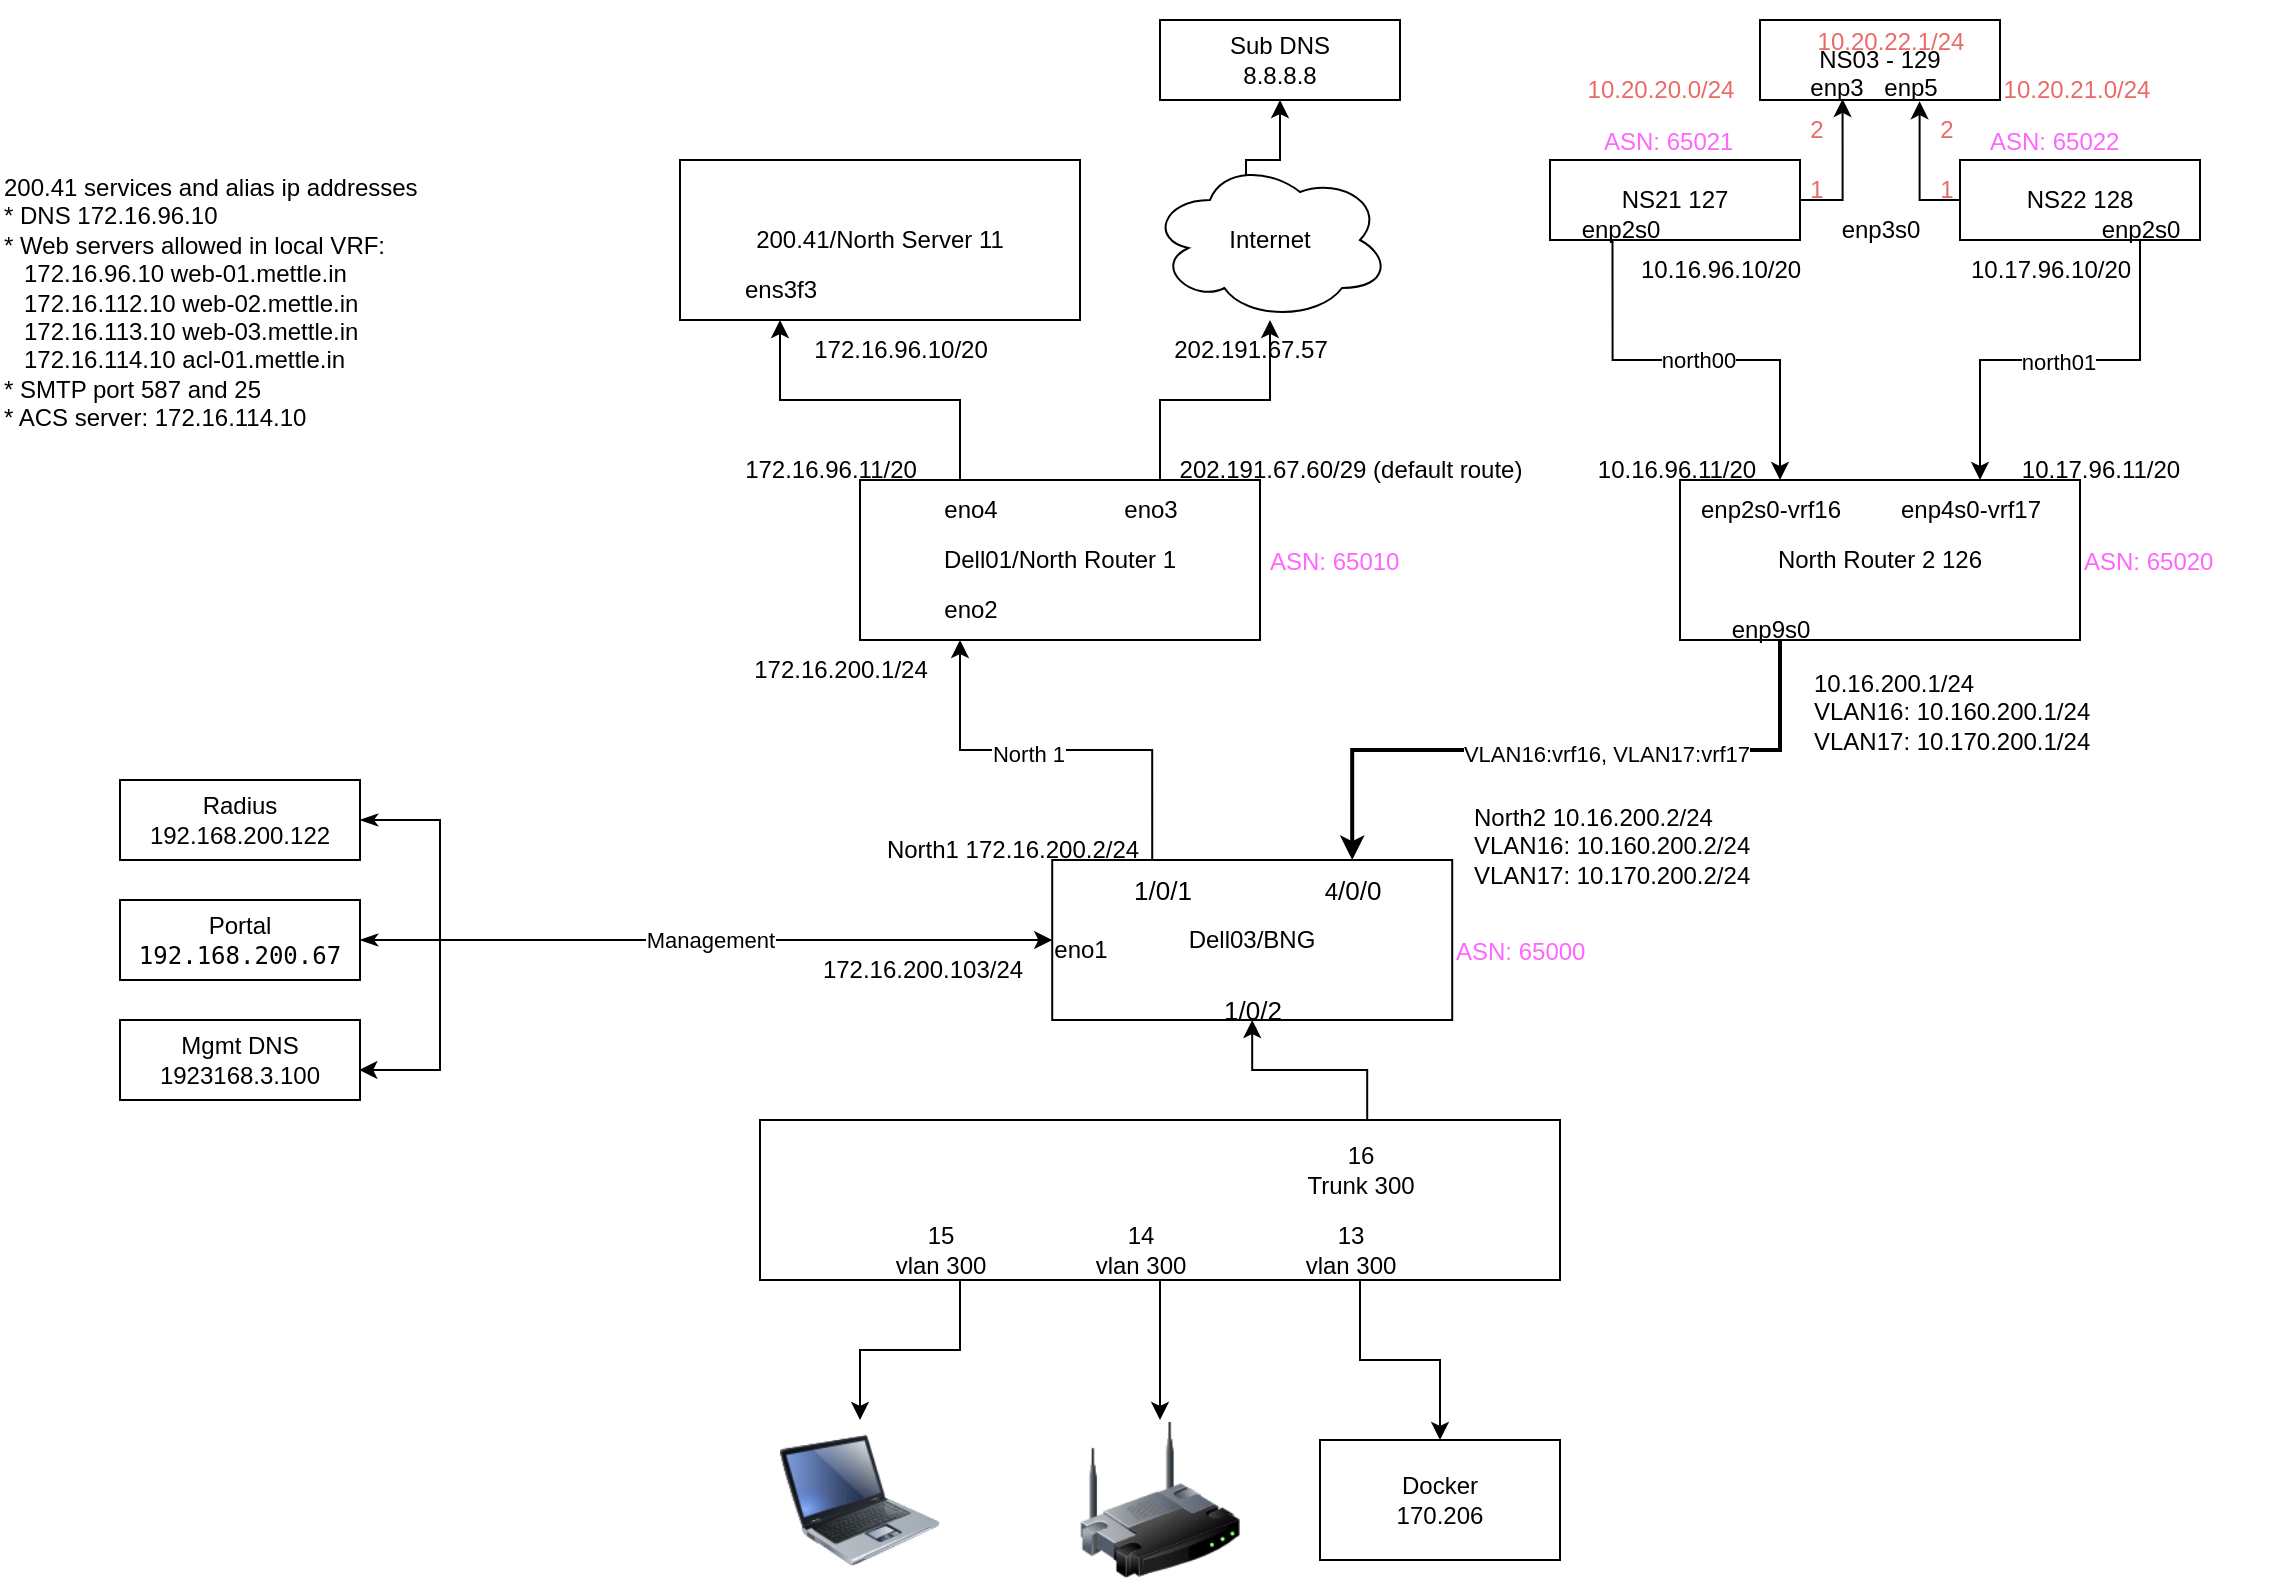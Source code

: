 <mxfile version="24.2.1" type="github">
  <diagram name="Page-1" id="MnvfKodLOLrygT96N3CB">
    <mxGraphModel dx="402" dy="288" grid="1" gridSize="10" guides="1" tooltips="1" connect="1" arrows="1" fold="1" page="1" pageScale="1" pageWidth="1169" pageHeight="827" math="0" shadow="0">
      <root>
        <mxCell id="0" />
        <mxCell id="1" parent="0" />
        <mxCell id="HTj_WNBuWgpRRIx-YaFq-4" style="edgeStyle=orthogonalEdgeStyle;rounded=0;orthogonalLoop=1;jettySize=auto;html=1;exitX=0.25;exitY=0;exitDx=0;exitDy=0;entryX=0.25;entryY=1;entryDx=0;entryDy=0;" parent="1" source="HTj_WNBuWgpRRIx-YaFq-1" target="HTj_WNBuWgpRRIx-YaFq-2" edge="1">
          <mxGeometry relative="1" as="geometry" />
        </mxCell>
        <mxCell id="aOoxcMdrR6GTIn57Y4t1-7" value="North 1" style="edgeLabel;html=1;align=center;verticalAlign=middle;resizable=0;points=[];" parent="HTj_WNBuWgpRRIx-YaFq-4" vertex="1" connectable="0">
          <mxGeometry x="0.138" y="2" relative="1" as="geometry">
            <mxPoint as="offset" />
          </mxGeometry>
        </mxCell>
        <mxCell id="HTj_WNBuWgpRRIx-YaFq-1" value="Dell03/BNG" style="rounded=0;whiteSpace=wrap;html=1;" parent="1" vertex="1">
          <mxGeometry x="546.11" y="430" width="200" height="80" as="geometry" />
        </mxCell>
        <mxCell id="HTj_WNBuWgpRRIx-YaFq-5" style="edgeStyle=orthogonalEdgeStyle;rounded=0;orthogonalLoop=1;jettySize=auto;html=1;exitX=0.25;exitY=0;exitDx=0;exitDy=0;entryX=0.25;entryY=1;entryDx=0;entryDy=0;" parent="1" source="HTj_WNBuWgpRRIx-YaFq-2" target="HTj_WNBuWgpRRIx-YaFq-3" edge="1">
          <mxGeometry relative="1" as="geometry" />
        </mxCell>
        <mxCell id="HTj_WNBuWgpRRIx-YaFq-7" style="edgeStyle=orthogonalEdgeStyle;rounded=0;orthogonalLoop=1;jettySize=auto;html=1;exitX=0.75;exitY=0;exitDx=0;exitDy=0;" parent="1" source="HTj_WNBuWgpRRIx-YaFq-2" target="HTj_WNBuWgpRRIx-YaFq-6" edge="1">
          <mxGeometry relative="1" as="geometry" />
        </mxCell>
        <mxCell id="HTj_WNBuWgpRRIx-YaFq-2" value="Dell01/North Router 1" style="rounded=0;whiteSpace=wrap;html=1;" parent="1" vertex="1">
          <mxGeometry x="450" y="240" width="200" height="80" as="geometry" />
        </mxCell>
        <mxCell id="HTj_WNBuWgpRRIx-YaFq-3" value="200.41/North Server 11" style="rounded=0;whiteSpace=wrap;html=1;" parent="1" vertex="1">
          <mxGeometry x="360" y="80" width="200" height="80" as="geometry" />
        </mxCell>
        <mxCell id="aOoxcMdrR6GTIn57Y4t1-6" style="edgeStyle=orthogonalEdgeStyle;rounded=0;orthogonalLoop=1;jettySize=auto;html=1;exitX=0.4;exitY=0.1;exitDx=0;exitDy=0;exitPerimeter=0;entryX=0.5;entryY=1;entryDx=0;entryDy=0;" parent="1" source="HTj_WNBuWgpRRIx-YaFq-6" target="aOoxcMdrR6GTIn57Y4t1-5" edge="1">
          <mxGeometry relative="1" as="geometry">
            <Array as="points">
              <mxPoint x="643" y="80" />
              <mxPoint x="660" y="80" />
            </Array>
          </mxGeometry>
        </mxCell>
        <mxCell id="HTj_WNBuWgpRRIx-YaFq-6" value="Internet" style="ellipse;shape=cloud;whiteSpace=wrap;html=1;" parent="1" vertex="1">
          <mxGeometry x="595" y="80" width="120" height="80" as="geometry" />
        </mxCell>
        <mxCell id="HTj_WNBuWgpRRIx-YaFq-8" value="eno2" style="text;html=1;align=center;verticalAlign=middle;resizable=0;points=[];autosize=1;strokeColor=none;fillColor=none;" parent="1" vertex="1">
          <mxGeometry x="480" y="290" width="50" height="30" as="geometry" />
        </mxCell>
        <mxCell id="HTj_WNBuWgpRRIx-YaFq-9" value="&lt;font style=&quot;font-size: 13px;&quot;&gt;1/0/1&lt;/font&gt;" style="text;html=1;align=center;verticalAlign=middle;resizable=0;points=[];autosize=1;strokeColor=none;fillColor=none;" parent="1" vertex="1">
          <mxGeometry x="576.11" y="430" width="50" height="30" as="geometry" />
        </mxCell>
        <UserObject label="202.191.67.57" id="HTj_WNBuWgpRRIx-YaFq-10">
          <mxCell style="text;html=1;align=center;verticalAlign=middle;resizable=0;points=[];autosize=1;strokeColor=none;fillColor=none;" parent="1" vertex="1">
            <mxGeometry x="595" y="160" width="100" height="30" as="geometry" />
          </mxCell>
        </UserObject>
        <mxCell id="HTj_WNBuWgpRRIx-YaFq-11" value="eno4" style="text;html=1;align=center;verticalAlign=middle;resizable=0;points=[];autosize=1;strokeColor=none;fillColor=none;" parent="1" vertex="1">
          <mxGeometry x="480" y="240" width="50" height="30" as="geometry" />
        </mxCell>
        <mxCell id="HTj_WNBuWgpRRIx-YaFq-12" value="ens3f3" style="text;html=1;align=center;verticalAlign=middle;resizable=0;points=[];autosize=1;strokeColor=none;fillColor=none;" parent="1" vertex="1">
          <mxGeometry x="380" y="130" width="60" height="30" as="geometry" />
        </mxCell>
        <mxCell id="HTj_WNBuWgpRRIx-YaFq-13" value="North1 172.16.200.2/24" style="text;html=1;align=center;verticalAlign=middle;resizable=0;points=[];autosize=1;strokeColor=none;fillColor=none;" parent="1" vertex="1">
          <mxGeometry x="451.11" y="410" width="150" height="30" as="geometry" />
        </mxCell>
        <mxCell id="HTj_WNBuWgpRRIx-YaFq-14" value="172.16.200.1/24" style="text;html=1;align=center;verticalAlign=middle;resizable=0;points=[];autosize=1;strokeColor=none;fillColor=none;" parent="1" vertex="1">
          <mxGeometry x="385" y="320" width="110" height="30" as="geometry" />
        </mxCell>
        <UserObject label="202.191.67.60/29 (default route)" id="HTj_WNBuWgpRRIx-YaFq-15">
          <mxCell style="text;html=1;align=center;verticalAlign=middle;resizable=0;points=[];autosize=1;strokeColor=none;fillColor=none;" parent="1" vertex="1">
            <mxGeometry x="600" y="220" width="190" height="30" as="geometry" />
          </mxCell>
        </UserObject>
        <UserObject label="172.16.96.11/20" id="HTj_WNBuWgpRRIx-YaFq-18">
          <mxCell style="text;html=1;align=center;verticalAlign=middle;resizable=0;points=[];autosize=1;strokeColor=none;fillColor=none;" parent="1" vertex="1">
            <mxGeometry x="380" y="220" width="110" height="30" as="geometry" />
          </mxCell>
        </UserObject>
        <UserObject label="172.16.96.10/20" id="HTj_WNBuWgpRRIx-YaFq-19">
          <mxCell style="text;html=1;align=center;verticalAlign=middle;resizable=0;points=[];autosize=1;strokeColor=none;fillColor=none;" parent="1" vertex="1">
            <mxGeometry x="415" y="160" width="110" height="30" as="geometry" />
          </mxCell>
        </UserObject>
        <mxCell id="HTj_WNBuWgpRRIx-YaFq-20" value="eno3" style="text;html=1;align=center;verticalAlign=middle;resizable=0;points=[];autosize=1;strokeColor=none;fillColor=none;" parent="1" vertex="1">
          <mxGeometry x="570" y="240" width="50" height="30" as="geometry" />
        </mxCell>
        <mxCell id="zurEbsk4CzITmv-oLu3q-1" value="&lt;font style=&quot;font-size: 13px;&quot;&gt;1/0/2&lt;/font&gt;" style="text;html=1;align=center;verticalAlign=middle;resizable=0;points=[];autosize=1;strokeColor=none;fillColor=none;" parent="1" vertex="1">
          <mxGeometry x="621.11" y="490" width="50" height="30" as="geometry" />
        </mxCell>
        <mxCell id="zurEbsk4CzITmv-oLu3q-7" style="edgeStyle=orthogonalEdgeStyle;rounded=0;orthogonalLoop=1;jettySize=auto;html=1;exitX=0.25;exitY=1;exitDx=0;exitDy=0;entryX=0.5;entryY=0;entryDx=0;entryDy=0;" parent="1" source="zurEbsk4CzITmv-oLu3q-2" target="zurEbsk4CzITmv-oLu3q-6" edge="1">
          <mxGeometry relative="1" as="geometry" />
        </mxCell>
        <mxCell id="zurEbsk4CzITmv-oLu3q-10" style="edgeStyle=orthogonalEdgeStyle;rounded=0;orthogonalLoop=1;jettySize=auto;html=1;exitX=0.5;exitY=1;exitDx=0;exitDy=0;" parent="1" source="zurEbsk4CzITmv-oLu3q-2" target="zurEbsk4CzITmv-oLu3q-9" edge="1">
          <mxGeometry relative="1" as="geometry" />
        </mxCell>
        <mxCell id="zurEbsk4CzITmv-oLu3q-13" style="edgeStyle=orthogonalEdgeStyle;rounded=0;orthogonalLoop=1;jettySize=auto;html=1;exitX=0.75;exitY=1;exitDx=0;exitDy=0;entryX=0.5;entryY=0;entryDx=0;entryDy=0;" parent="1" source="zurEbsk4CzITmv-oLu3q-2" target="zurEbsk4CzITmv-oLu3q-12" edge="1">
          <mxGeometry relative="1" as="geometry" />
        </mxCell>
        <mxCell id="zurEbsk4CzITmv-oLu3q-2" value="" style="rounded=0;whiteSpace=wrap;html=1;" parent="1" vertex="1">
          <mxGeometry x="400" y="560" width="400" height="80" as="geometry" />
        </mxCell>
        <mxCell id="aOoxcMdrR6GTIn57Y4t1-25" style="edgeStyle=orthogonalEdgeStyle;rounded=0;orthogonalLoop=1;jettySize=auto;html=1;entryX=0.5;entryY=1;entryDx=0;entryDy=0;exitX=0.759;exitY=0.005;exitDx=0;exitDy=0;exitPerimeter=0;" parent="1" source="zurEbsk4CzITmv-oLu3q-2" target="HTj_WNBuWgpRRIx-YaFq-1" edge="1">
          <mxGeometry relative="1" as="geometry" />
        </mxCell>
        <mxCell id="zurEbsk4CzITmv-oLu3q-4" value="16&lt;br&gt;Trunk 300" style="text;html=1;align=center;verticalAlign=middle;resizable=0;points=[];autosize=1;strokeColor=none;fillColor=none;" parent="1" vertex="1">
          <mxGeometry x="660" y="565" width="80" height="40" as="geometry" />
        </mxCell>
        <mxCell id="zurEbsk4CzITmv-oLu3q-6" value="" style="image;html=1;image=img/lib/clip_art/computers/Laptop_128x128.png" parent="1" vertex="1">
          <mxGeometry x="410" y="710" width="80" height="80" as="geometry" />
        </mxCell>
        <mxCell id="zurEbsk4CzITmv-oLu3q-8" value="15 &lt;br&gt;vlan 300" style="text;html=1;align=center;verticalAlign=middle;resizable=0;points=[];autosize=1;strokeColor=none;fillColor=none;" parent="1" vertex="1">
          <mxGeometry x="455" y="605" width="70" height="40" as="geometry" />
        </mxCell>
        <mxCell id="zurEbsk4CzITmv-oLu3q-9" value="" style="image;html=1;image=img/lib/clip_art/networking/Wireless_Router_128x128.png" parent="1" vertex="1">
          <mxGeometry x="560" y="710" width="80" height="80" as="geometry" />
        </mxCell>
        <mxCell id="zurEbsk4CzITmv-oLu3q-11" value="14 &lt;br&gt;vlan 300" style="text;html=1;align=center;verticalAlign=middle;resizable=0;points=[];autosize=1;strokeColor=none;fillColor=none;" parent="1" vertex="1">
          <mxGeometry x="555" y="605" width="70" height="40" as="geometry" />
        </mxCell>
        <mxCell id="zurEbsk4CzITmv-oLu3q-12" value="Docker&lt;br&gt;170.206" style="rounded=0;whiteSpace=wrap;html=1;" parent="1" vertex="1">
          <mxGeometry x="680" y="720" width="120" height="60" as="geometry" />
        </mxCell>
        <mxCell id="zurEbsk4CzITmv-oLu3q-14" value="13 &lt;br&gt;vlan 300" style="text;html=1;align=center;verticalAlign=middle;resizable=0;points=[];autosize=1;strokeColor=none;fillColor=none;" parent="1" vertex="1">
          <mxGeometry x="660" y="605" width="70" height="40" as="geometry" />
        </mxCell>
        <mxCell id="zurEbsk4CzITmv-oLu3q-16" value="200.41 services and alias ip addresses&lt;br&gt;* DNS 172.16.96.10&lt;br&gt;* Web servers allowed in local VRF: &lt;br&gt;&lt;code&gt;&lt;font face=&quot;Helvetica&quot;&gt;&amp;nbsp;&amp;nbsp; 172.16.96.10 web-01.mettle.in&lt;br&gt;&amp;nbsp;&amp;nbsp; 172.16.112.10 web-02.mettle.in&lt;br&gt;&amp;nbsp;&amp;nbsp; 172.16.113.10 web-03.mettle.in&lt;br&gt;&amp;nbsp;&amp;nbsp; 172.16.114.10 acl-01.mettle.in&lt;br&gt;* SMTP port 587 and 25&lt;br&gt;* ACS server: &lt;/font&gt;&lt;/code&gt;&lt;code&gt;&lt;font face=&quot;Helvetica&quot;&gt;172.16.114.10&lt;/font&gt;&lt;/code&gt;" style="text;html=1;strokeColor=none;fillColor=none;align=left;verticalAlign=top;whiteSpace=wrap;rounded=0;" parent="1" vertex="1">
          <mxGeometry x="20" y="80" width="260" height="180" as="geometry" />
        </mxCell>
        <mxCell id="HP0-BixK6dYOUBE2eWDg-3" style="edgeStyle=orthogonalEdgeStyle;rounded=0;orthogonalLoop=1;jettySize=auto;html=1;exitX=0.25;exitY=1;exitDx=0;exitDy=0;curved=0;jumpStyle=none;strokeWidth=2;entryX=0.75;entryY=0;entryDx=0;entryDy=0;" parent="1" source="HP0-BixK6dYOUBE2eWDg-2" target="HTj_WNBuWgpRRIx-YaFq-1" edge="1">
          <mxGeometry relative="1" as="geometry">
            <mxPoint x="1010" y="375" as="sourcePoint" />
            <mxPoint x="695" y="455" as="targetPoint" />
          </mxGeometry>
        </mxCell>
        <mxCell id="HP0-BixK6dYOUBE2eWDg-13" value="VLAN16:vrf16, VLAN17:vrf17" style="edgeLabel;html=1;align=center;verticalAlign=middle;resizable=0;points=[];" parent="HP0-BixK6dYOUBE2eWDg-3" vertex="1" connectable="0">
          <mxGeometry x="-0.124" y="2" relative="1" as="geometry">
            <mxPoint as="offset" />
          </mxGeometry>
        </mxCell>
        <mxCell id="HP0-BixK6dYOUBE2eWDg-2" value="North Router 2 126" style="rounded=0;whiteSpace=wrap;html=1;" parent="1" vertex="1">
          <mxGeometry x="860" y="240" width="200" height="80" as="geometry" />
        </mxCell>
        <mxCell id="HP0-BixK6dYOUBE2eWDg-4" value="&lt;div&gt;Radius&lt;br&gt;&lt;/div&gt;&lt;div&gt;192.168.200.122&lt;/div&gt;" style="rounded=0;whiteSpace=wrap;html=1;" parent="1" vertex="1">
          <mxGeometry x="80" y="390" width="120" height="40" as="geometry" />
        </mxCell>
        <mxCell id="aOoxcMdrR6GTIn57Y4t1-24" style="edgeStyle=orthogonalEdgeStyle;rounded=0;orthogonalLoop=1;jettySize=auto;html=1;exitX=1;exitY=0.5;exitDx=0;exitDy=0;entryX=0;entryY=0.5;entryDx=0;entryDy=0;startArrow=classicThin;startFill=1;" parent="1" source="HP0-BixK6dYOUBE2eWDg-5" target="HTj_WNBuWgpRRIx-YaFq-1" edge="1">
          <mxGeometry relative="1" as="geometry" />
        </mxCell>
        <mxCell id="aOoxcMdrR6GTIn57Y4t1-28" value="Management" style="edgeLabel;html=1;align=center;verticalAlign=middle;resizable=0;points=[];" parent="aOoxcMdrR6GTIn57Y4t1-24" vertex="1" connectable="0">
          <mxGeometry x="0.007" relative="1" as="geometry">
            <mxPoint as="offset" />
          </mxGeometry>
        </mxCell>
        <mxCell id="HP0-BixK6dYOUBE2eWDg-5" value="&lt;div&gt;Portal&lt;/div&gt;&lt;div&gt;&lt;code&gt;192.168.200.67&lt;/code&gt;&lt;/div&gt;" style="rounded=0;whiteSpace=wrap;html=1;" parent="1" vertex="1">
          <mxGeometry x="80" y="450" width="120" height="40" as="geometry" />
        </mxCell>
        <mxCell id="HP0-BixK6dYOUBE2eWDg-8" value="eno1" style="text;html=1;align=center;verticalAlign=middle;resizable=0;points=[];autosize=1;strokeColor=none;fillColor=none;" parent="1" vertex="1">
          <mxGeometry x="535.11" y="460" width="50" height="30" as="geometry" />
        </mxCell>
        <mxCell id="HP0-BixK6dYOUBE2eWDg-11" style="edgeStyle=orthogonalEdgeStyle;rounded=0;orthogonalLoop=1;jettySize=auto;html=1;exitX=0.25;exitY=1;exitDx=0;exitDy=0;entryX=0.25;entryY=0;entryDx=0;entryDy=0;" parent="1" source="HP0-BixK6dYOUBE2eWDg-9" target="HP0-BixK6dYOUBE2eWDg-2" edge="1">
          <mxGeometry relative="1" as="geometry" />
        </mxCell>
        <mxCell id="aOoxcMdrR6GTIn57Y4t1-33" value="north00" style="edgeLabel;html=1;align=center;verticalAlign=middle;resizable=0;points=[];" parent="HP0-BixK6dYOUBE2eWDg-11" vertex="1" connectable="0">
          <mxGeometry x="0.003" relative="1" as="geometry">
            <mxPoint as="offset" />
          </mxGeometry>
        </mxCell>
        <mxCell id="HP0-BixK6dYOUBE2eWDg-9" value="NS21 127" style="rounded=0;whiteSpace=wrap;html=1;" parent="1" vertex="1">
          <mxGeometry x="795" y="80" width="125" height="40" as="geometry" />
        </mxCell>
        <mxCell id="HP0-BixK6dYOUBE2eWDg-12" style="edgeStyle=orthogonalEdgeStyle;rounded=0;orthogonalLoop=1;jettySize=auto;html=1;exitX=0.75;exitY=1;exitDx=0;exitDy=0;entryX=0.75;entryY=0;entryDx=0;entryDy=0;" parent="1" source="HP0-BixK6dYOUBE2eWDg-10" target="HP0-BixK6dYOUBE2eWDg-2" edge="1">
          <mxGeometry relative="1" as="geometry" />
        </mxCell>
        <mxCell id="aOoxcMdrR6GTIn57Y4t1-34" value="north01" style="edgeLabel;html=1;align=center;verticalAlign=middle;resizable=0;points=[];" parent="HP0-BixK6dYOUBE2eWDg-12" vertex="1" connectable="0">
          <mxGeometry x="0.013" y="1" relative="1" as="geometry">
            <mxPoint as="offset" />
          </mxGeometry>
        </mxCell>
        <mxCell id="HP0-BixK6dYOUBE2eWDg-10" value="NS22 128" style="rounded=0;whiteSpace=wrap;html=1;" parent="1" vertex="1">
          <mxGeometry x="1000" y="80" width="120" height="40" as="geometry" />
        </mxCell>
        <mxCell id="aOoxcMdrR6GTIn57Y4t1-2" value="172.16.200.103/24" style="text;html=1;align=center;verticalAlign=middle;resizable=0;points=[];autosize=1;strokeColor=none;fillColor=none;" parent="1" vertex="1">
          <mxGeometry x="421.11" y="470" width="120" height="30" as="geometry" />
        </mxCell>
        <mxCell id="aOoxcMdrR6GTIn57Y4t1-3" value="Mgmt DNS&lt;div&gt;1923168.3.100&lt;br&gt;&lt;/div&gt;" style="rounded=0;whiteSpace=wrap;html=1;" parent="1" vertex="1">
          <mxGeometry x="80" y="510" width="120" height="40" as="geometry" />
        </mxCell>
        <mxCell id="aOoxcMdrR6GTIn57Y4t1-5" value="Sub DNS&lt;div&gt;8.8.8.8&lt;br&gt;&lt;/div&gt;" style="rounded=0;whiteSpace=wrap;html=1;" parent="1" vertex="1">
          <mxGeometry x="600" y="10" width="120" height="40" as="geometry" />
        </mxCell>
        <mxCell id="aOoxcMdrR6GTIn57Y4t1-9" value="&lt;div&gt;North2 10.16.200.2/24&lt;/div&gt;&lt;div&gt;VLAN16: 10.160.200.2/24&lt;/div&gt;&lt;div&gt;VLAN17: 10.170.200.2/24&lt;/div&gt;" style="text;html=1;align=left;verticalAlign=top;resizable=0;points=[];autosize=1;strokeColor=none;fillColor=none;" parent="1" vertex="1">
          <mxGeometry x="755" y="395" width="160" height="60" as="geometry" />
        </mxCell>
        <mxCell id="aOoxcMdrR6GTIn57Y4t1-10" value="&lt;div&gt;10.16.200.1/24&lt;/div&gt;&lt;div&gt;VLAN16: 10.160.200.1/24&lt;/div&gt;&lt;div&gt;VLAN17: 10.170.200.1/24&lt;/div&gt;" style="text;html=1;align=left;verticalAlign=bottom;resizable=0;points=[];autosize=1;strokeColor=none;fillColor=none;" parent="1" vertex="1">
          <mxGeometry x="925" y="320" width="160" height="60" as="geometry" />
        </mxCell>
        <UserObject label="10.16.96.11/20" id="aOoxcMdrR6GTIn57Y4t1-11">
          <mxCell style="text;html=1;align=center;verticalAlign=middle;resizable=0;points=[];autosize=1;strokeColor=none;fillColor=none;" parent="1" vertex="1">
            <mxGeometry x="807.5" y="220" width="100" height="30" as="geometry" />
          </mxCell>
        </UserObject>
        <UserObject label="10.16.96.10/20" id="aOoxcMdrR6GTIn57Y4t1-12">
          <mxCell style="text;html=1;align=center;verticalAlign=middle;resizable=0;points=[];autosize=1;strokeColor=none;fillColor=none;" parent="1" vertex="1">
            <mxGeometry x="830" y="120" width="100" height="30" as="geometry" />
          </mxCell>
        </UserObject>
        <UserObject label="10.17.96.10/20" id="aOoxcMdrR6GTIn57Y4t1-13">
          <mxCell style="text;html=1;align=center;verticalAlign=middle;resizable=0;points=[];autosize=1;strokeColor=none;fillColor=none;" parent="1" vertex="1">
            <mxGeometry x="995" y="120" width="100" height="30" as="geometry" />
          </mxCell>
        </UserObject>
        <UserObject label="10.17.96.11/20" id="aOoxcMdrR6GTIn57Y4t1-14">
          <mxCell style="text;html=1;align=center;verticalAlign=middle;resizable=0;points=[];autosize=1;strokeColor=none;fillColor=none;" parent="1" vertex="1">
            <mxGeometry x="1020" y="220" width="100" height="30" as="geometry" />
          </mxCell>
        </UserObject>
        <mxCell id="aOoxcMdrR6GTIn57Y4t1-15" value="enp2s0-vrf16" style="text;html=1;align=center;verticalAlign=middle;resizable=0;points=[];autosize=1;strokeColor=none;fillColor=none;" parent="1" vertex="1">
          <mxGeometry x="860" y="240" width="90" height="30" as="geometry" />
        </mxCell>
        <mxCell id="aOoxcMdrR6GTIn57Y4t1-16" value="enp4s0-vrf17" style="text;html=1;align=center;verticalAlign=middle;resizable=0;points=[];autosize=1;strokeColor=none;fillColor=none;" parent="1" vertex="1">
          <mxGeometry x="960" y="240" width="90" height="30" as="geometry" />
        </mxCell>
        <mxCell id="aOoxcMdrR6GTIn57Y4t1-17" value="enp2s0" style="text;html=1;align=center;verticalAlign=middle;resizable=0;points=[];autosize=1;strokeColor=none;fillColor=none;" parent="1" vertex="1">
          <mxGeometry x="800" y="100" width="60" height="30" as="geometry" />
        </mxCell>
        <mxCell id="aOoxcMdrR6GTIn57Y4t1-18" value="enp2s0" style="text;html=1;align=center;verticalAlign=middle;resizable=0;points=[];autosize=1;strokeColor=none;fillColor=none;" parent="1" vertex="1">
          <mxGeometry x="1060" y="100" width="60" height="30" as="geometry" />
        </mxCell>
        <mxCell id="aOoxcMdrR6GTIn57Y4t1-19" value="enp9s0" style="text;html=1;align=center;verticalAlign=middle;resizable=0;points=[];autosize=1;strokeColor=none;fillColor=none;" parent="1" vertex="1">
          <mxGeometry x="875" y="300" width="60" height="30" as="geometry" />
        </mxCell>
        <mxCell id="aOoxcMdrR6GTIn57Y4t1-22" style="edgeStyle=orthogonalEdgeStyle;rounded=0;orthogonalLoop=1;jettySize=auto;html=1;exitX=1;exitY=0.5;exitDx=0;exitDy=0;entryX=0.997;entryY=0.625;entryDx=0;entryDy=0;entryPerimeter=0;startArrow=classicThin;startFill=1;" parent="1" source="HP0-BixK6dYOUBE2eWDg-4" target="aOoxcMdrR6GTIn57Y4t1-3" edge="1">
          <mxGeometry relative="1" as="geometry">
            <Array as="points">
              <mxPoint x="240" y="410" />
              <mxPoint x="240" y="535" />
            </Array>
          </mxGeometry>
        </mxCell>
        <mxCell id="aOoxcMdrR6GTIn57Y4t1-26" value="4&lt;font style=&quot;font-size: 13px;&quot;&gt;/0/0&lt;/font&gt;" style="text;html=1;align=center;verticalAlign=middle;resizable=0;points=[];autosize=1;strokeColor=none;fillColor=none;" parent="1" vertex="1">
          <mxGeometry x="671.11" y="430" width="50" height="30" as="geometry" />
        </mxCell>
        <mxCell id="aOoxcMdrR6GTIn57Y4t1-35" value="ASN: 65000" style="text;html=1;align=left;verticalAlign=bottom;whiteSpace=wrap;rounded=0;fontColor=#FF66FF;" parent="1" vertex="1">
          <mxGeometry x="746.11" y="455" width="95" height="30" as="geometry" />
        </mxCell>
        <mxCell id="aOoxcMdrR6GTIn57Y4t1-36" value="ASN: 65010" style="text;html=1;align=left;verticalAlign=bottom;whiteSpace=wrap;rounded=0;fontColor=#FF66FF;" parent="1" vertex="1">
          <mxGeometry x="652.5" y="260" width="95" height="30" as="geometry" />
        </mxCell>
        <mxCell id="aOoxcMdrR6GTIn57Y4t1-37" value="ASN: 65020" style="text;html=1;align=left;verticalAlign=bottom;whiteSpace=wrap;rounded=0;fontColor=#FF66FF;" parent="1" vertex="1">
          <mxGeometry x="1060" y="260" width="95" height="30" as="geometry" />
        </mxCell>
        <mxCell id="aOoxcMdrR6GTIn57Y4t1-38" value="ASN: 65021" style="text;html=1;align=left;verticalAlign=bottom;whiteSpace=wrap;rounded=0;fontColor=#FF66FF;" parent="1" vertex="1">
          <mxGeometry x="820" y="50" width="95" height="30" as="geometry" />
        </mxCell>
        <mxCell id="aOoxcMdrR6GTIn57Y4t1-39" value="ASN: 65022" style="text;html=1;align=left;verticalAlign=bottom;whiteSpace=wrap;rounded=0;fontColor=#FF66FF;" parent="1" vertex="1">
          <mxGeometry x="1012.5" y="50" width="95" height="30" as="geometry" />
        </mxCell>
        <mxCell id="rFpsRoMvYFNI6Afw7lki-1" value="NS03 - 129" style="rounded=0;whiteSpace=wrap;html=1;" vertex="1" parent="1">
          <mxGeometry x="900" y="10" width="120" height="40" as="geometry" />
        </mxCell>
        <mxCell id="rFpsRoMvYFNI6Afw7lki-7" value="enp3s0" style="text;html=1;align=center;verticalAlign=middle;resizable=0;points=[];autosize=1;strokeColor=none;fillColor=none;" vertex="1" parent="1">
          <mxGeometry x="930" y="100" width="60" height="30" as="geometry" />
        </mxCell>
        <mxCell id="rFpsRoMvYFNI6Afw7lki-10" style="edgeStyle=orthogonalEdgeStyle;rounded=0;orthogonalLoop=1;jettySize=auto;html=1;exitX=1;exitY=0.5;exitDx=0;exitDy=0;entryX=0.344;entryY=0.987;entryDx=0;entryDy=0;entryPerimeter=0;" edge="1" parent="1" source="HP0-BixK6dYOUBE2eWDg-9" target="rFpsRoMvYFNI6Afw7lki-1">
          <mxGeometry relative="1" as="geometry" />
        </mxCell>
        <mxCell id="rFpsRoMvYFNI6Afw7lki-12" style="edgeStyle=orthogonalEdgeStyle;rounded=0;orthogonalLoop=1;jettySize=auto;html=1;exitX=0;exitY=0.5;exitDx=0;exitDy=0;entryX=0.665;entryY=1.015;entryDx=0;entryDy=0;entryPerimeter=0;" edge="1" parent="1" source="HP0-BixK6dYOUBE2eWDg-10" target="rFpsRoMvYFNI6Afw7lki-1">
          <mxGeometry relative="1" as="geometry" />
        </mxCell>
        <mxCell id="rFpsRoMvYFNI6Afw7lki-13" value="enp3" style="text;html=1;align=center;verticalAlign=top;resizable=0;points=[];autosize=1;strokeColor=none;fillColor=none;" vertex="1" parent="1">
          <mxGeometry x="912.5" y="30" width="50" height="30" as="geometry" />
        </mxCell>
        <mxCell id="rFpsRoMvYFNI6Afw7lki-14" value="enp5" style="text;html=1;align=center;verticalAlign=top;resizable=0;points=[];autosize=1;strokeColor=none;fillColor=none;" vertex="1" parent="1">
          <mxGeometry x="950" y="30" width="50" height="30" as="geometry" />
        </mxCell>
        <UserObject label="10.20.20.0/24" id="rFpsRoMvYFNI6Afw7lki-15">
          <mxCell style="text;html=1;align=center;verticalAlign=middle;resizable=0;points=[];autosize=1;strokeColor=none;fillColor=none;fontColor=#EA6B66;" vertex="1" parent="1">
            <mxGeometry x="800" y="30" width="100" height="30" as="geometry" />
          </mxCell>
        </UserObject>
        <UserObject label="10.20.21.0/24" id="rFpsRoMvYFNI6Afw7lki-16">
          <mxCell style="text;html=1;align=center;verticalAlign=middle;resizable=0;points=[];autosize=1;strokeColor=none;fillColor=none;fontColor=#EA6B66;" vertex="1" parent="1">
            <mxGeometry x="1007.5" y="30" width="100" height="30" as="geometry" />
          </mxCell>
        </UserObject>
        <UserObject label="1" id="rFpsRoMvYFNI6Afw7lki-17">
          <mxCell style="text;html=1;align=center;verticalAlign=middle;resizable=0;points=[];autosize=1;strokeColor=none;fillColor=none;fontColor=#EA6B66;" vertex="1" parent="1">
            <mxGeometry x="912.5" y="80" width="30" height="30" as="geometry" />
          </mxCell>
        </UserObject>
        <UserObject label="2" id="rFpsRoMvYFNI6Afw7lki-18">
          <mxCell style="text;html=1;align=center;verticalAlign=middle;resizable=0;points=[];autosize=1;strokeColor=none;fillColor=none;fontColor=#EA6B66;" vertex="1" parent="1">
            <mxGeometry x="912.5" y="50" width="30" height="30" as="geometry" />
          </mxCell>
        </UserObject>
        <UserObject label="1" id="rFpsRoMvYFNI6Afw7lki-19">
          <mxCell style="text;html=1;align=center;verticalAlign=middle;resizable=0;points=[];autosize=1;strokeColor=none;fillColor=none;fontColor=#EA6B66;" vertex="1" parent="1">
            <mxGeometry x="977.5" y="80" width="30" height="30" as="geometry" />
          </mxCell>
        </UserObject>
        <UserObject label="2" id="rFpsRoMvYFNI6Afw7lki-20">
          <mxCell style="text;html=1;align=center;verticalAlign=middle;resizable=0;points=[];autosize=1;strokeColor=none;fillColor=none;fontColor=#EA6B66;" vertex="1" parent="1">
            <mxGeometry x="977.5" y="50" width="30" height="30" as="geometry" />
          </mxCell>
        </UserObject>
        <UserObject label="10.20.22.1/24" id="rFpsRoMvYFNI6Afw7lki-21">
          <mxCell style="text;html=1;align=center;verticalAlign=bottom;resizable=0;points=[];autosize=1;strokeColor=none;fillColor=none;fontColor=#EA6B66;" vertex="1" parent="1">
            <mxGeometry x="915" width="100" height="30" as="geometry" />
          </mxCell>
        </UserObject>
      </root>
    </mxGraphModel>
  </diagram>
</mxfile>
